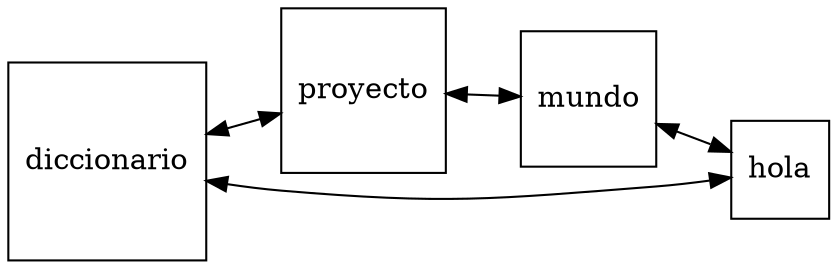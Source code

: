 digraph G {
 node [shape = square]; 
 graph [rankdir=LR];
diccionario -> proyecto[ dir=both];
proyecto -> mundo[ dir=both];
mundo -> hola[ dir=both];
hola -> diccionario[ dir=both];
 }